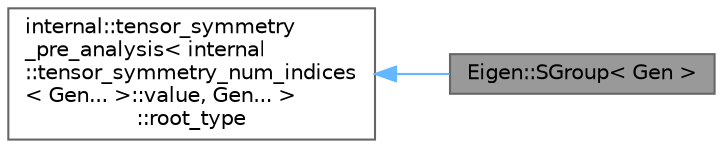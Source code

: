 digraph "Eigen::SGroup&lt; Gen &gt;"
{
 // LATEX_PDF_SIZE
  bgcolor="transparent";
  edge [fontname=Helvetica,fontsize=10,labelfontname=Helvetica,labelfontsize=10];
  node [fontname=Helvetica,fontsize=10,shape=box,height=0.2,width=0.4];
  rankdir="LR";
  Node1 [id="Node000001",label="Eigen::SGroup\< Gen \>",height=0.2,width=0.4,color="gray40", fillcolor="grey60", style="filled", fontcolor="black",tooltip="Symmetry group, initialized from template arguments"];
  Node2 -> Node1 [id="edge1_Node000001_Node000002",dir="back",color="steelblue1",style="solid",tooltip=" "];
  Node2 [id="Node000002",label="internal::tensor_symmetry\l_pre_analysis\< internal\l::tensor_symmetry_num_indices\l\< Gen... \>::value, Gen... \>\l::root_type",height=0.2,width=0.4,color="gray40", fillcolor="white", style="filled",tooltip=" "];
}
